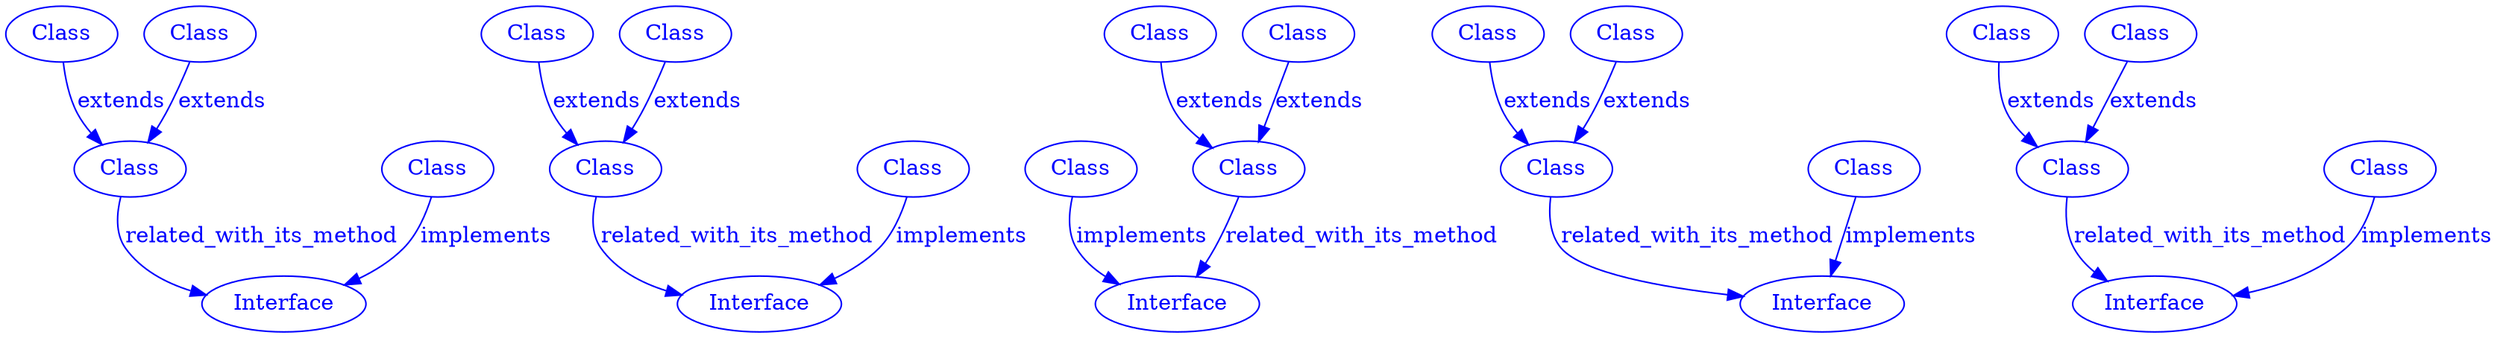 
digraph SubdueGraph {
  142 [label="Class",color=blue,fontcolor=blue];
  175 [label="Class",color=blue,fontcolor=blue];
  236 [label="Class",color=blue,fontcolor=blue];
  237 [label="Class",color=blue,fontcolor=blue];
  409 [label="Interface",color=blue,fontcolor=blue];
  142 -> 236 [label="extends",color=blue,fontcolor=blue];
  175 -> 236 [label="extends",color=blue,fontcolor=blue];
  237 -> 409 [label="implements",color=blue,fontcolor=blue];
  236 -> 409 [label="related_with_its_method",color=blue,fontcolor=blue];
  44 [label="Interface",color=blue,fontcolor=blue];
  106 [label="Class",color=blue,fontcolor=blue];
  228 [label="Class",color=blue,fontcolor=blue];
  259 [label="Class",color=blue,fontcolor=blue];
  452 [label="Class",color=blue,fontcolor=blue];
  228 -> 106 [label="extends",color=blue,fontcolor=blue];
  259 -> 44 [label="implements",color=blue,fontcolor=blue];
  452 -> 106 [label="extends",color=blue,fontcolor=blue];
  106 -> 44 [label="related_with_its_method",color=blue,fontcolor=blue];
  110 [label="Interface",color=blue,fontcolor=blue];
  245 [label="Class",color=blue,fontcolor=blue];
  261 [label="Class",color=blue,fontcolor=blue];
  381 [label="Class",color=blue,fontcolor=blue];
  453 [label="Class",color=blue,fontcolor=blue];
  245 -> 453 [label="extends",color=blue,fontcolor=blue];
  261 -> 453 [label="extends",color=blue,fontcolor=blue];
  381 -> 110 [label="implements",color=blue,fontcolor=blue];
  453 -> 110 [label="related_with_its_method",color=blue,fontcolor=blue];
  55 [label="Class",color=blue,fontcolor=blue];
  194 [label="Class",color=blue,fontcolor=blue];
  199 [label="Class",color=blue,fontcolor=blue];
  206 [label="Interface",color=blue,fontcolor=blue];
  412 [label="Class",color=blue,fontcolor=blue];
  55 -> 199 [label="extends",color=blue,fontcolor=blue];
  194 -> 199 [label="extends",color=blue,fontcolor=blue];
  412 -> 206 [label="implements",color=blue,fontcolor=blue];
  199 -> 206 [label="related_with_its_method",color=blue,fontcolor=blue];
  79 [label="Class",color=blue,fontcolor=blue];
  103 [label="Class",color=blue,fontcolor=blue];
  304 [label="Interface",color=blue,fontcolor=blue];
  423 [label="Class",color=blue,fontcolor=blue];
  429 [label="Class",color=blue,fontcolor=blue];
  79 -> 423 [label="extends",color=blue,fontcolor=blue];
  103 -> 423 [label="extends",color=blue,fontcolor=blue];
  429 -> 304 [label="implements",color=blue,fontcolor=blue];
  423 -> 304 [label="related_with_its_method",color=blue,fontcolor=blue];
}
